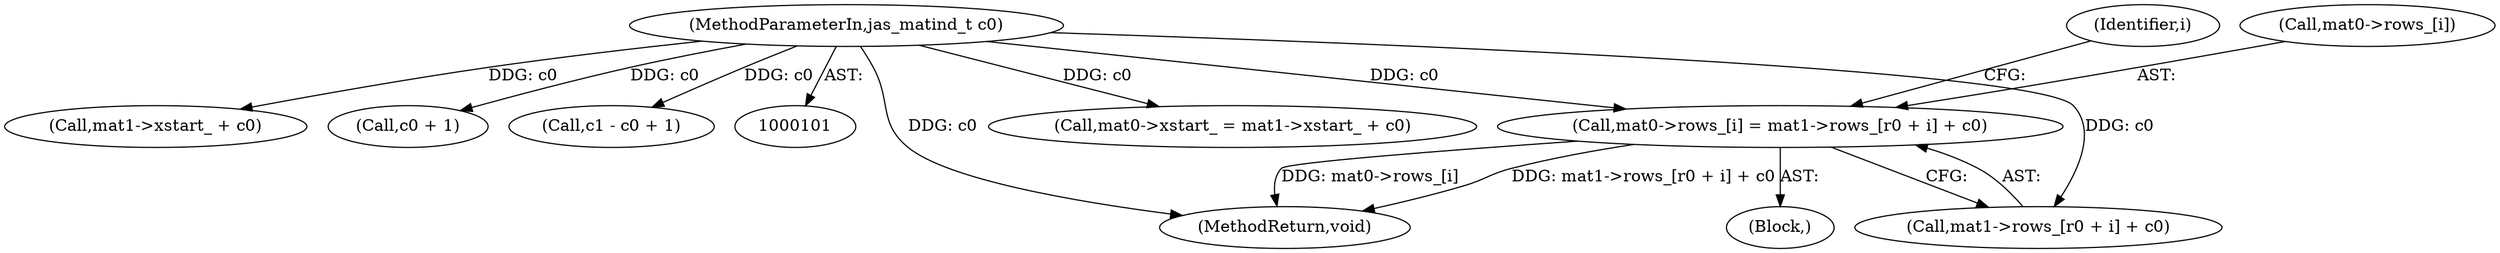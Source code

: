 digraph "0_jasper_d42b2388f7f8e0332c846675133acea151fc557a_17@array" {
"1000207" [label="(Call,mat0->rows_[i] = mat1->rows_[r0 + i] + c0)"];
"1000105" [label="(MethodParameterIn,jas_matind_t c0)"];
"1000222" [label="(Call,mat0->xstart_ = mat1->xstart_ + c0)"];
"1000226" [label="(Call,mat1->xstart_ + c0)"];
"1000205" [label="(Identifier,i)"];
"1000262" [label="(MethodReturn,void)"];
"1000171" [label="(Call,c0 + 1)"];
"1000213" [label="(Call,mat1->rows_[r0 + i] + c0)"];
"1000105" [label="(MethodParameterIn,jas_matind_t c0)"];
"1000169" [label="(Call,c1 - c0 + 1)"];
"1000208" [label="(Call,mat0->rows_[i])"];
"1000207" [label="(Call,mat0->rows_[i] = mat1->rows_[r0 + i] + c0)"];
"1000206" [label="(Block,)"];
"1000207" -> "1000206"  [label="AST: "];
"1000207" -> "1000213"  [label="CFG: "];
"1000208" -> "1000207"  [label="AST: "];
"1000213" -> "1000207"  [label="AST: "];
"1000205" -> "1000207"  [label="CFG: "];
"1000207" -> "1000262"  [label="DDG: mat1->rows_[r0 + i] + c0"];
"1000207" -> "1000262"  [label="DDG: mat0->rows_[i]"];
"1000105" -> "1000207"  [label="DDG: c0"];
"1000105" -> "1000101"  [label="AST: "];
"1000105" -> "1000262"  [label="DDG: c0"];
"1000105" -> "1000169"  [label="DDG: c0"];
"1000105" -> "1000171"  [label="DDG: c0"];
"1000105" -> "1000213"  [label="DDG: c0"];
"1000105" -> "1000222"  [label="DDG: c0"];
"1000105" -> "1000226"  [label="DDG: c0"];
}
